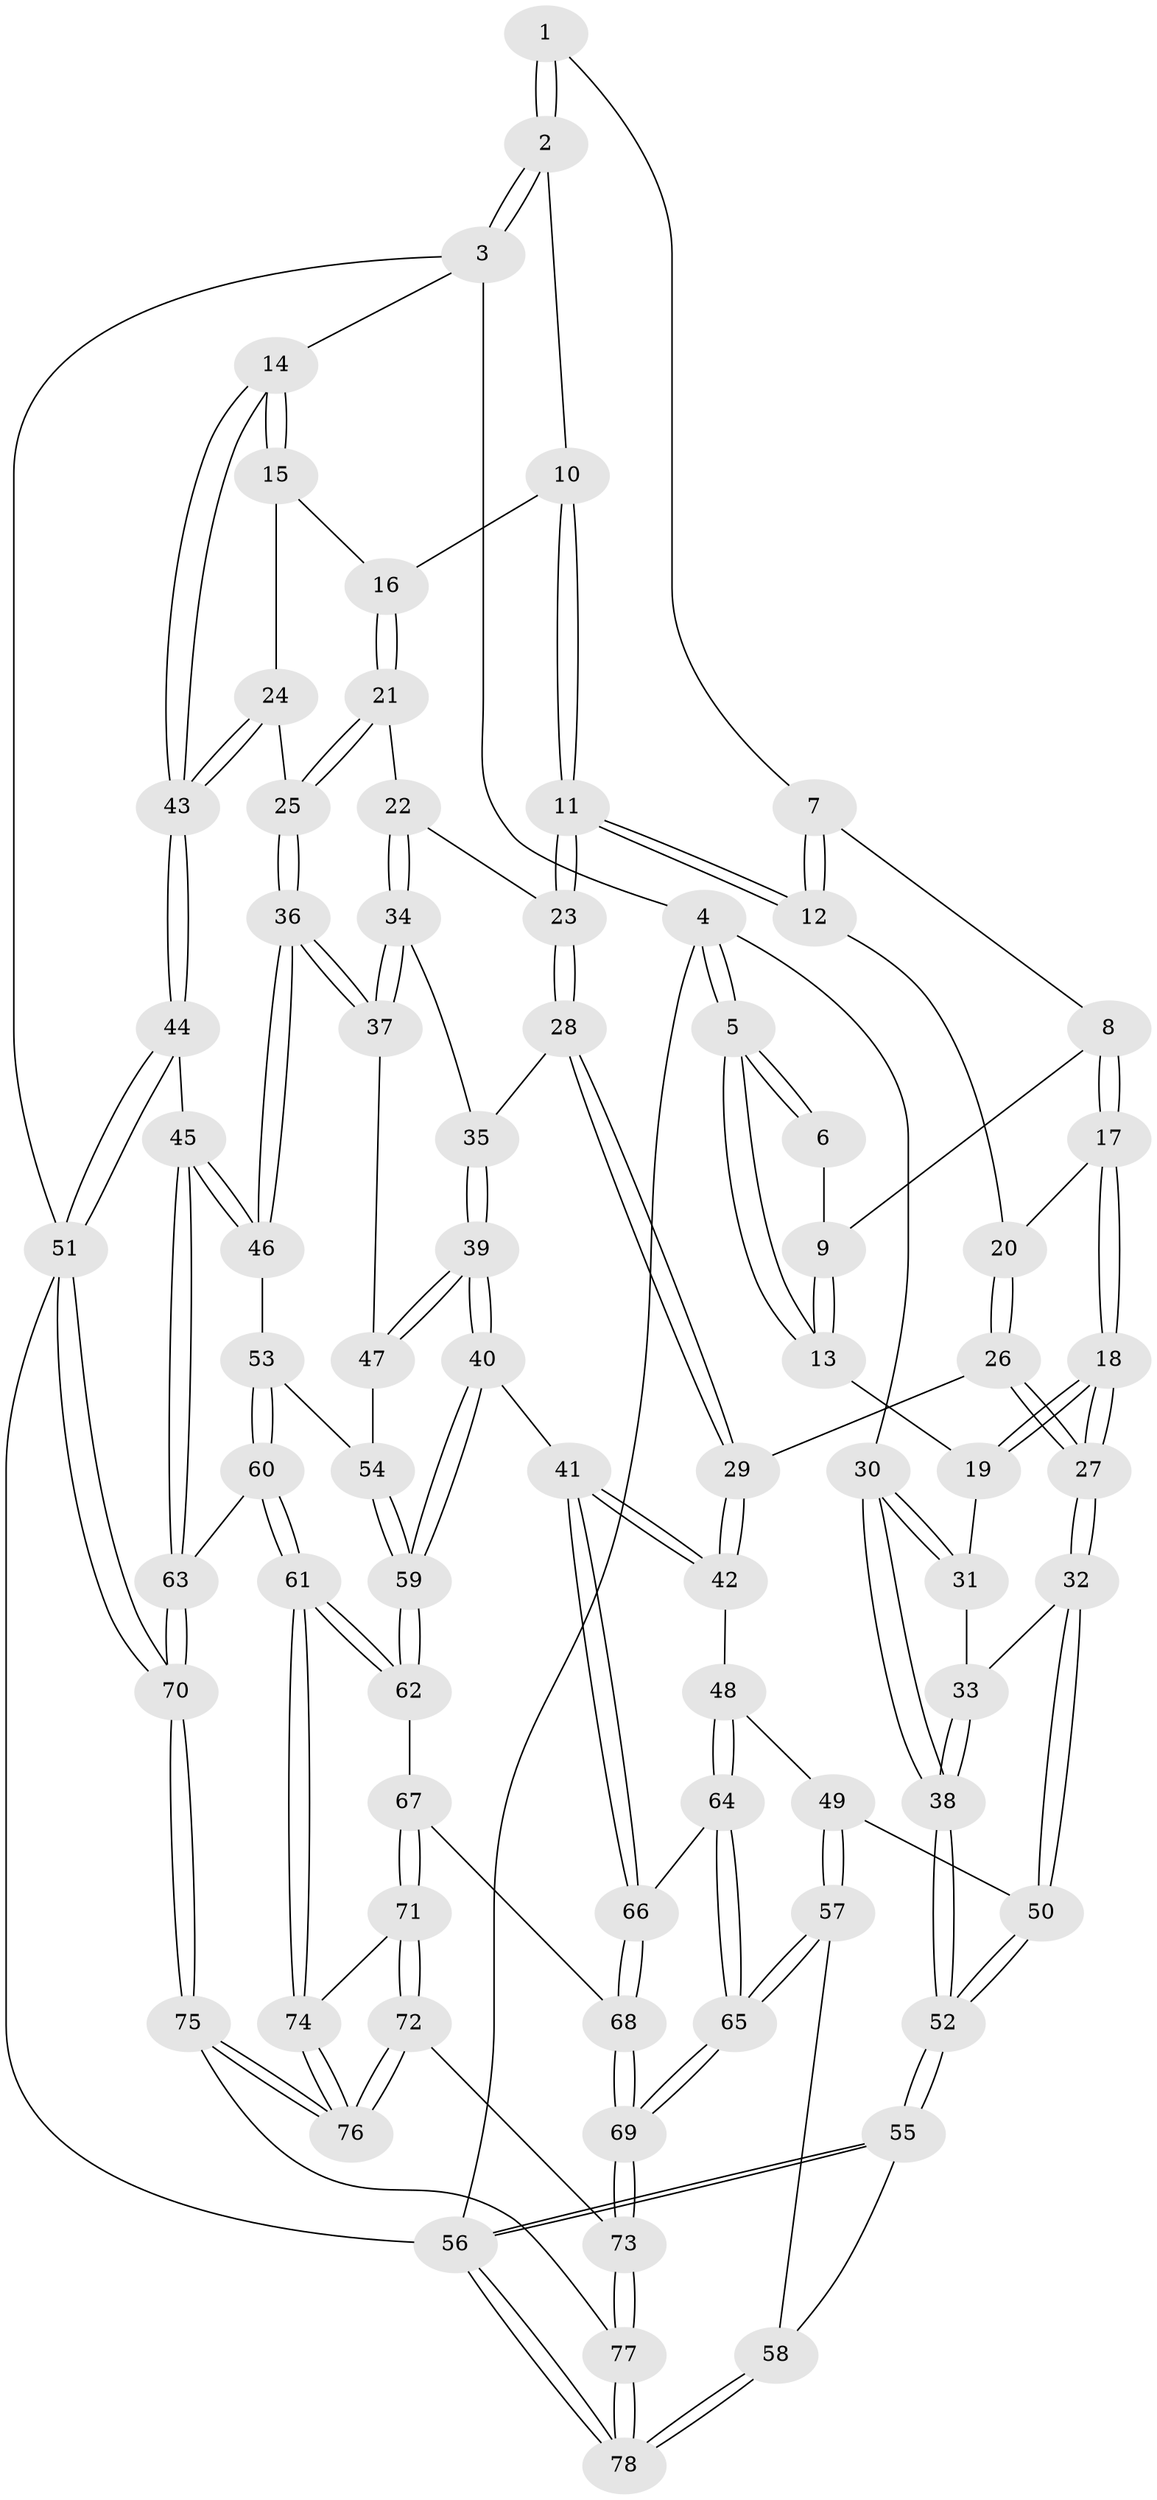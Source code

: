 // Generated by graph-tools (version 1.1) at 2025/51/03/09/25 03:51:10]
// undirected, 78 vertices, 192 edges
graph export_dot {
graph [start="1"]
  node [color=gray90,style=filled];
  1 [pos="+0.5470652912557542+0"];
  2 [pos="+0.7041865038503183+0"];
  3 [pos="+1+0"];
  4 [pos="+0+0"];
  5 [pos="+0+0"];
  6 [pos="+0.15821572578635534+0"];
  7 [pos="+0.41820059859183234+0.04479390947872804"];
  8 [pos="+0.3039556359524092+0.11164115816812355"];
  9 [pos="+0.2565633855888198+0.08118761931754252"];
  10 [pos="+0.6737354143122822+0.027130898149435517"];
  11 [pos="+0.546977008752731+0.18620605900302944"];
  12 [pos="+0.5110047277627466+0.17806494611815166"];
  13 [pos="+0.11636625987438641+0.16855188079565295"];
  14 [pos="+1+0"];
  15 [pos="+0.9638967846379557+0.1276402516053153"];
  16 [pos="+0.7486395116415889+0.15378721063888182"];
  17 [pos="+0.3280681187340135+0.174424753464239"];
  18 [pos="+0.23977313840617576+0.3156682217736964"];
  19 [pos="+0.11360666330136722+0.19378252279019698"];
  20 [pos="+0.3924137437884454+0.2028031063969306"];
  21 [pos="+0.7746361917672417+0.25816647809201015"];
  22 [pos="+0.7048377075489121+0.27384299763476827"];
  23 [pos="+0.5601143239982999+0.24417929610553188"];
  24 [pos="+0.8563022198789422+0.30623796186133767"];
  25 [pos="+0.8363108280035751+0.3114071599071769"];
  26 [pos="+0.4121307522403079+0.3758247352714248"];
  27 [pos="+0.2456152608180257+0.3595509591738151"];
  28 [pos="+0.5401951241366891+0.32471380216889084"];
  29 [pos="+0.41435142118448676+0.3771158728452086"];
  30 [pos="+0+0.24587653995763226"];
  31 [pos="+0.07444080847362988+0.2285891441155804"];
  32 [pos="+0.2115817521930957+0.40595555106017167"];
  33 [pos="+0.06032835052262534+0.32925953506067174"];
  34 [pos="+0.6396981544097176+0.38881423908750135"];
  35 [pos="+0.5601343109686081+0.34697848034374273"];
  36 [pos="+0.7885592930606574+0.42932505472190385"];
  37 [pos="+0.6827006684060816+0.43984925009683296"];
  38 [pos="+0+0.5122474496066456"];
  39 [pos="+0.5374389924287478+0.5667175935870736"];
  40 [pos="+0.5342959012660912+0.5707592150483362"];
  41 [pos="+0.5215550628805379+0.5663941043687011"];
  42 [pos="+0.4395998357252176+0.531337422161378"];
  43 [pos="+1+0.4323520470064504"];
  44 [pos="+1+0.5155037803260395"];
  45 [pos="+0.9688389575907146+0.5725801811146092"];
  46 [pos="+0.8219435486737666+0.49310029916964754"];
  47 [pos="+0.6622196920524965+0.46909338310751875"];
  48 [pos="+0.3929749689878722+0.5525449191955641"];
  49 [pos="+0.21823521726987422+0.4920758965338023"];
  50 [pos="+0.19869483700137974+0.4527154798452232"];
  51 [pos="+1+1"];
  52 [pos="+0+0.5594683710345183"];
  53 [pos="+0.7563601998672549+0.5851056438014588"];
  54 [pos="+0.7114950230533768+0.5790421749492229"];
  55 [pos="+0+0.647859010539446"];
  56 [pos="+0+1"];
  57 [pos="+0.18604107263334266+0.7478532308016717"];
  58 [pos="+0.0797648198583288+0.7478680079644293"];
  59 [pos="+0.5694539070823955+0.641163334064173"];
  60 [pos="+0.7846757936790724+0.7398409193291025"];
  61 [pos="+0.7179893001389915+0.7673081305865967"];
  62 [pos="+0.5731054827191866+0.66308094985704"];
  63 [pos="+0.8508555607343509+0.7424121521881282"];
  64 [pos="+0.32443250973517246+0.6816276072568046"];
  65 [pos="+0.20602284335855303+0.7575061366205023"];
  66 [pos="+0.39417049099699625+0.7003262160088373"];
  67 [pos="+0.5074118386854389+0.7356680728021838"];
  68 [pos="+0.47148135250130135+0.7381754886016917"];
  69 [pos="+0.2932275750428091+0.8907895320580219"];
  70 [pos="+1+1"];
  71 [pos="+0.5144345853680784+0.8256733302711782"];
  72 [pos="+0.5106547962393023+0.9009054192029208"];
  73 [pos="+0.3007557910803261+0.9110242507749621"];
  74 [pos="+0.7156553989046073+0.7742126791333009"];
  75 [pos="+0.7260165350871911+1"];
  76 [pos="+0.6543162782327725+1"];
  77 [pos="+0.23327227604383927+1"];
  78 [pos="+0.02428751665319683+1"];
  1 -- 2;
  1 -- 2;
  1 -- 7;
  2 -- 3;
  2 -- 3;
  2 -- 10;
  3 -- 4;
  3 -- 14;
  3 -- 51;
  4 -- 5;
  4 -- 5;
  4 -- 30;
  4 -- 56;
  5 -- 6;
  5 -- 6;
  5 -- 13;
  5 -- 13;
  6 -- 9;
  7 -- 8;
  7 -- 12;
  7 -- 12;
  8 -- 9;
  8 -- 17;
  8 -- 17;
  9 -- 13;
  9 -- 13;
  10 -- 11;
  10 -- 11;
  10 -- 16;
  11 -- 12;
  11 -- 12;
  11 -- 23;
  11 -- 23;
  12 -- 20;
  13 -- 19;
  14 -- 15;
  14 -- 15;
  14 -- 43;
  14 -- 43;
  15 -- 16;
  15 -- 24;
  16 -- 21;
  16 -- 21;
  17 -- 18;
  17 -- 18;
  17 -- 20;
  18 -- 19;
  18 -- 19;
  18 -- 27;
  18 -- 27;
  19 -- 31;
  20 -- 26;
  20 -- 26;
  21 -- 22;
  21 -- 25;
  21 -- 25;
  22 -- 23;
  22 -- 34;
  22 -- 34;
  23 -- 28;
  23 -- 28;
  24 -- 25;
  24 -- 43;
  24 -- 43;
  25 -- 36;
  25 -- 36;
  26 -- 27;
  26 -- 27;
  26 -- 29;
  27 -- 32;
  27 -- 32;
  28 -- 29;
  28 -- 29;
  28 -- 35;
  29 -- 42;
  29 -- 42;
  30 -- 31;
  30 -- 31;
  30 -- 38;
  30 -- 38;
  31 -- 33;
  32 -- 33;
  32 -- 50;
  32 -- 50;
  33 -- 38;
  33 -- 38;
  34 -- 35;
  34 -- 37;
  34 -- 37;
  35 -- 39;
  35 -- 39;
  36 -- 37;
  36 -- 37;
  36 -- 46;
  36 -- 46;
  37 -- 47;
  38 -- 52;
  38 -- 52;
  39 -- 40;
  39 -- 40;
  39 -- 47;
  39 -- 47;
  40 -- 41;
  40 -- 59;
  40 -- 59;
  41 -- 42;
  41 -- 42;
  41 -- 66;
  41 -- 66;
  42 -- 48;
  43 -- 44;
  43 -- 44;
  44 -- 45;
  44 -- 51;
  44 -- 51;
  45 -- 46;
  45 -- 46;
  45 -- 63;
  45 -- 63;
  46 -- 53;
  47 -- 54;
  48 -- 49;
  48 -- 64;
  48 -- 64;
  49 -- 50;
  49 -- 57;
  49 -- 57;
  50 -- 52;
  50 -- 52;
  51 -- 70;
  51 -- 70;
  51 -- 56;
  52 -- 55;
  52 -- 55;
  53 -- 54;
  53 -- 60;
  53 -- 60;
  54 -- 59;
  54 -- 59;
  55 -- 56;
  55 -- 56;
  55 -- 58;
  56 -- 78;
  56 -- 78;
  57 -- 58;
  57 -- 65;
  57 -- 65;
  58 -- 78;
  58 -- 78;
  59 -- 62;
  59 -- 62;
  60 -- 61;
  60 -- 61;
  60 -- 63;
  61 -- 62;
  61 -- 62;
  61 -- 74;
  61 -- 74;
  62 -- 67;
  63 -- 70;
  63 -- 70;
  64 -- 65;
  64 -- 65;
  64 -- 66;
  65 -- 69;
  65 -- 69;
  66 -- 68;
  66 -- 68;
  67 -- 68;
  67 -- 71;
  67 -- 71;
  68 -- 69;
  68 -- 69;
  69 -- 73;
  69 -- 73;
  70 -- 75;
  70 -- 75;
  71 -- 72;
  71 -- 72;
  71 -- 74;
  72 -- 73;
  72 -- 76;
  72 -- 76;
  73 -- 77;
  73 -- 77;
  74 -- 76;
  74 -- 76;
  75 -- 76;
  75 -- 76;
  75 -- 77;
  77 -- 78;
  77 -- 78;
}
